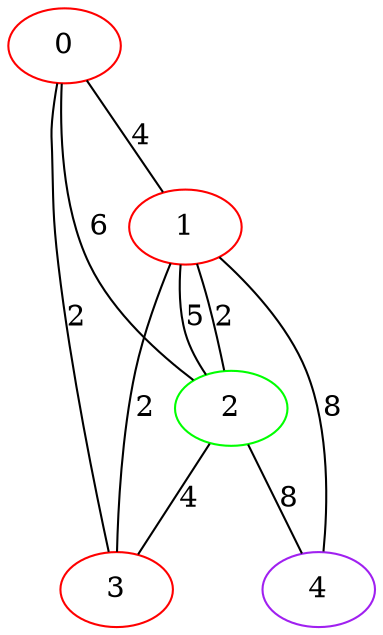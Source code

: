 graph "" {
0 [color=red, weight=1];
1 [color=red, weight=1];
2 [color=green, weight=2];
3 [color=red, weight=1];
4 [color=purple, weight=4];
0 -- 1  [key=0, label=4];
0 -- 2  [key=0, label=6];
0 -- 3  [key=0, label=2];
1 -- 2  [key=0, label=2];
1 -- 2  [key=1, label=5];
1 -- 3  [key=0, label=2];
1 -- 4  [key=0, label=8];
2 -- 3  [key=0, label=4];
2 -- 4  [key=0, label=8];
}
